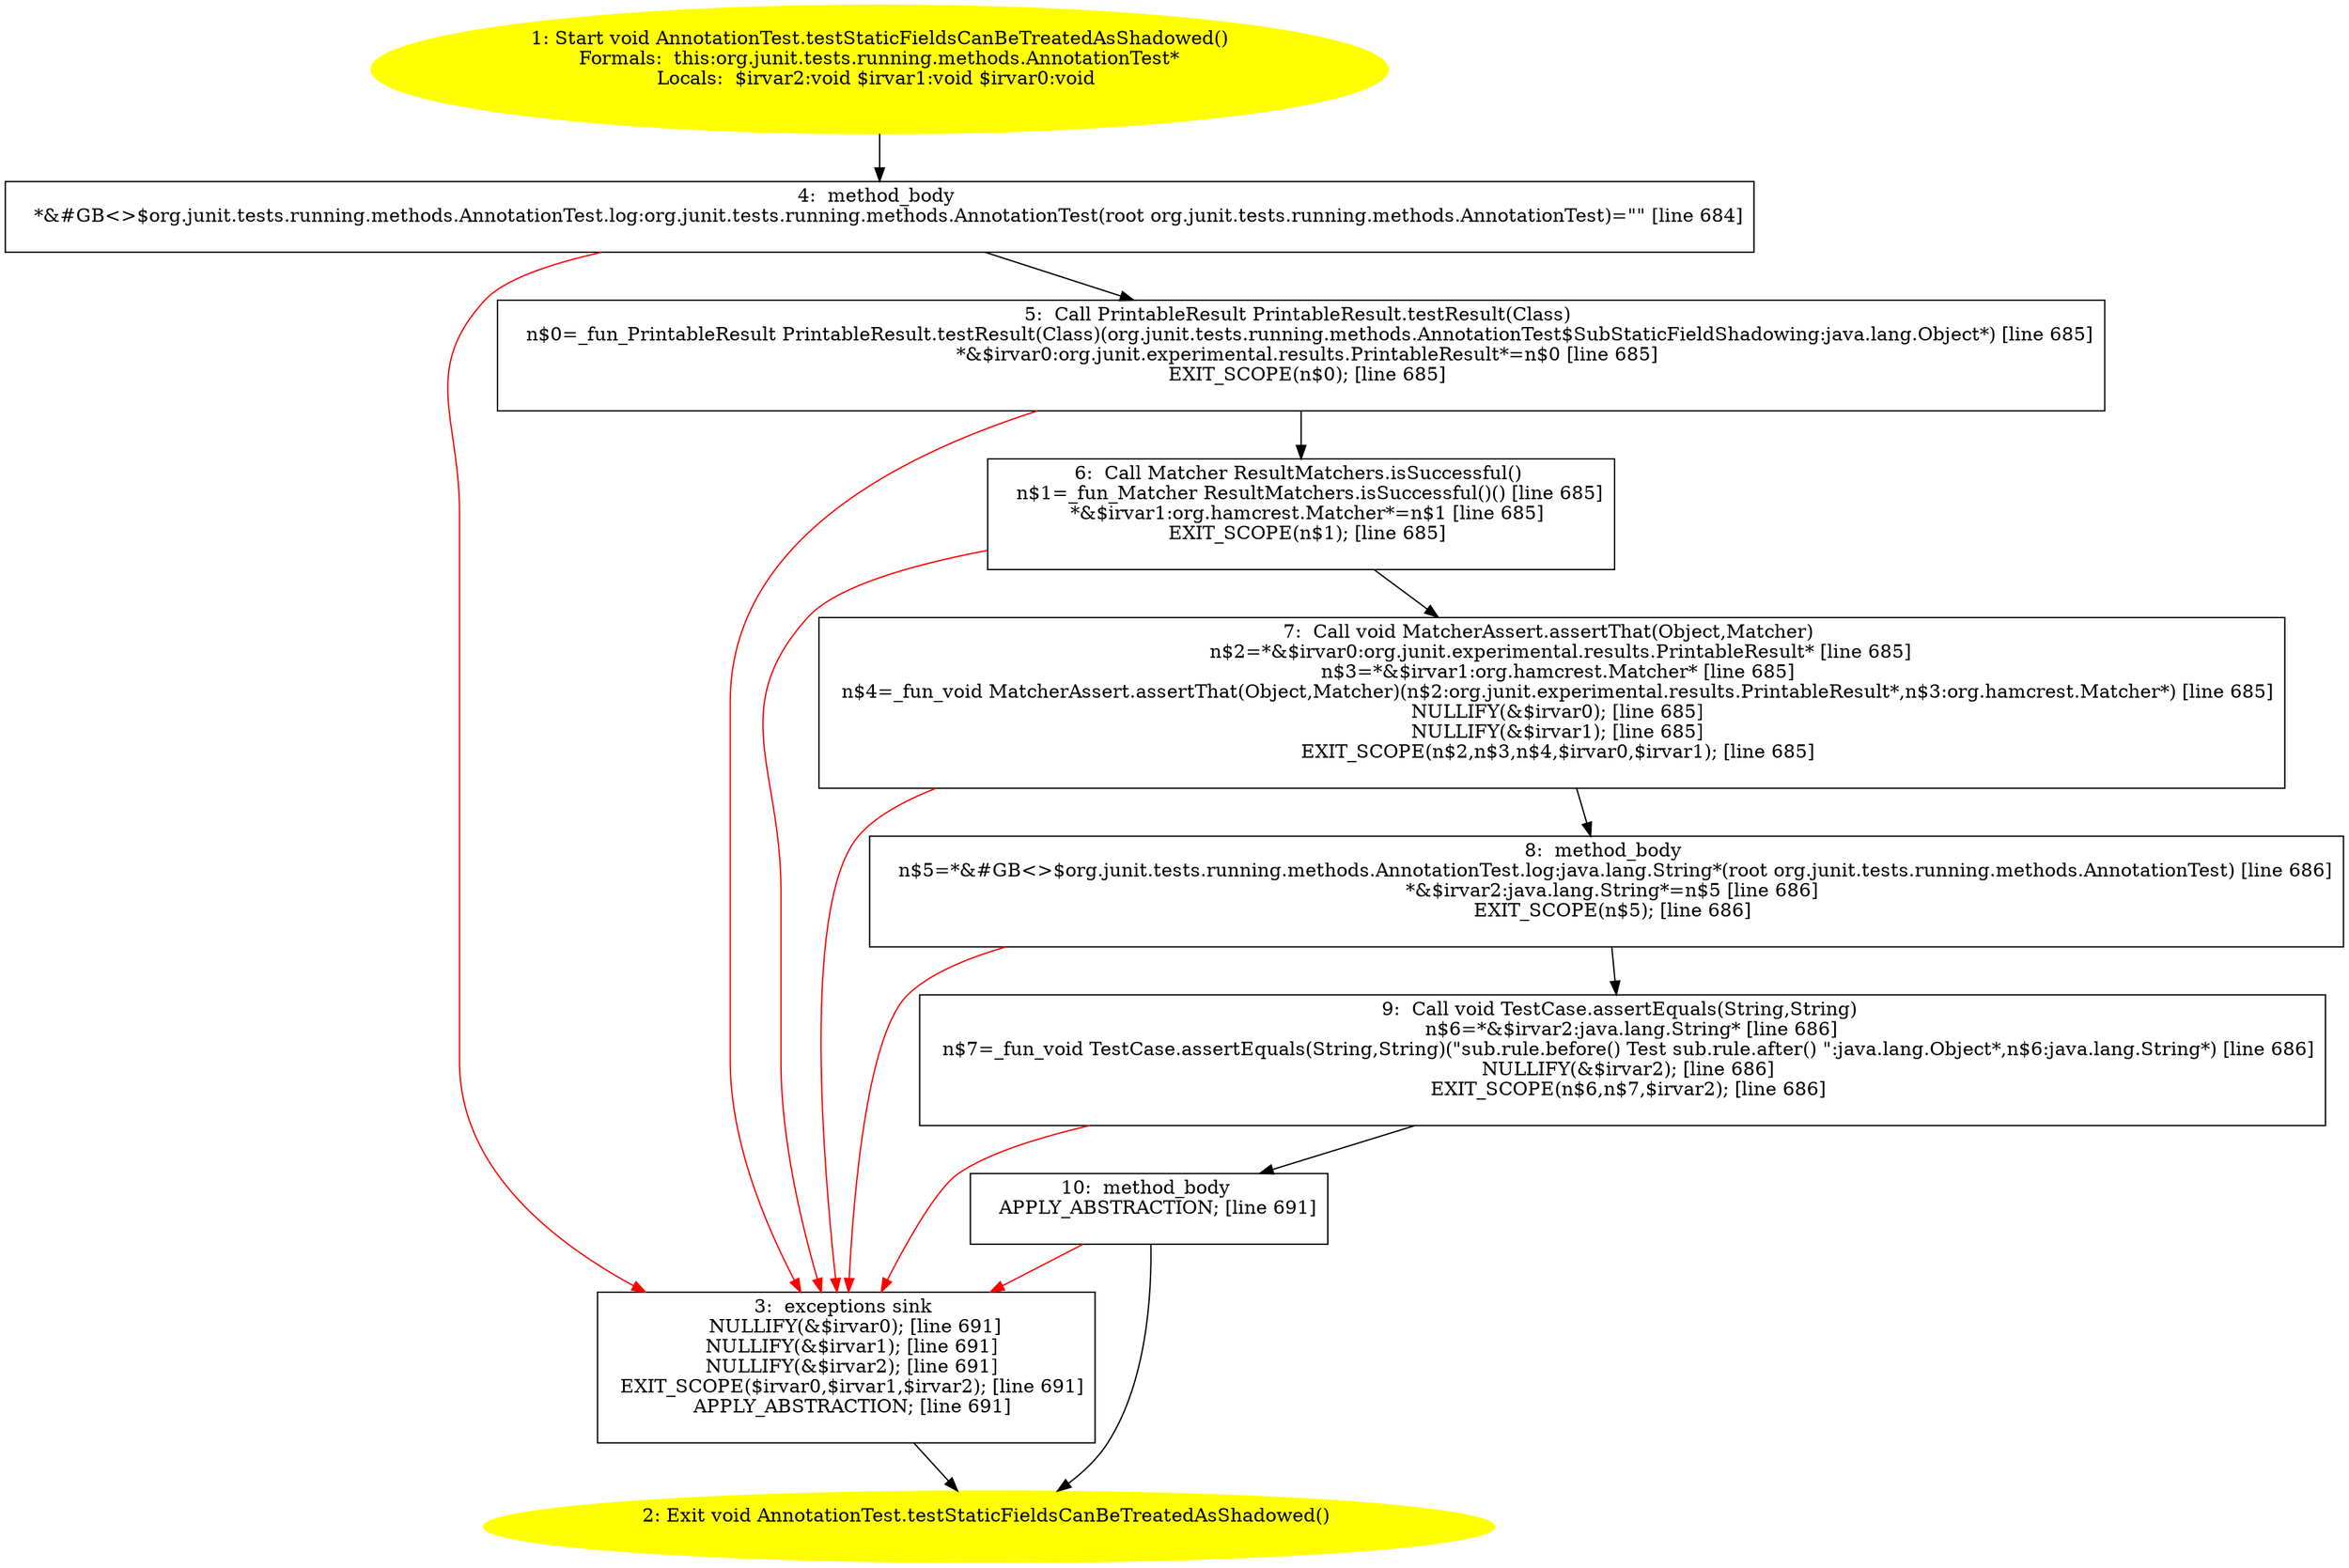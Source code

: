 /* @generated */
digraph cfg {
"org.junit.tests.running.methods.AnnotationTest.testStaticFieldsCanBeTreatedAsShadowed():void.af44e9f061ec4544540a4bd4d3f083fc_1" [label="1: Start void AnnotationTest.testStaticFieldsCanBeTreatedAsShadowed()\nFormals:  this:org.junit.tests.running.methods.AnnotationTest*\nLocals:  $irvar2:void $irvar1:void $irvar0:void \n  " color=yellow style=filled]
	

	 "org.junit.tests.running.methods.AnnotationTest.testStaticFieldsCanBeTreatedAsShadowed():void.af44e9f061ec4544540a4bd4d3f083fc_1" -> "org.junit.tests.running.methods.AnnotationTest.testStaticFieldsCanBeTreatedAsShadowed():void.af44e9f061ec4544540a4bd4d3f083fc_4" ;
"org.junit.tests.running.methods.AnnotationTest.testStaticFieldsCanBeTreatedAsShadowed():void.af44e9f061ec4544540a4bd4d3f083fc_2" [label="2: Exit void AnnotationTest.testStaticFieldsCanBeTreatedAsShadowed() \n  " color=yellow style=filled]
	

"org.junit.tests.running.methods.AnnotationTest.testStaticFieldsCanBeTreatedAsShadowed():void.af44e9f061ec4544540a4bd4d3f083fc_3" [label="3:  exceptions sink \n   NULLIFY(&$irvar0); [line 691]\n  NULLIFY(&$irvar1); [line 691]\n  NULLIFY(&$irvar2); [line 691]\n  EXIT_SCOPE($irvar0,$irvar1,$irvar2); [line 691]\n  APPLY_ABSTRACTION; [line 691]\n " shape="box"]
	

	 "org.junit.tests.running.methods.AnnotationTest.testStaticFieldsCanBeTreatedAsShadowed():void.af44e9f061ec4544540a4bd4d3f083fc_3" -> "org.junit.tests.running.methods.AnnotationTest.testStaticFieldsCanBeTreatedAsShadowed():void.af44e9f061ec4544540a4bd4d3f083fc_2" ;
"org.junit.tests.running.methods.AnnotationTest.testStaticFieldsCanBeTreatedAsShadowed():void.af44e9f061ec4544540a4bd4d3f083fc_4" [label="4:  method_body \n   *&#GB<>$org.junit.tests.running.methods.AnnotationTest.log:org.junit.tests.running.methods.AnnotationTest(root org.junit.tests.running.methods.AnnotationTest)=\"\" [line 684]\n " shape="box"]
	

	 "org.junit.tests.running.methods.AnnotationTest.testStaticFieldsCanBeTreatedAsShadowed():void.af44e9f061ec4544540a4bd4d3f083fc_4" -> "org.junit.tests.running.methods.AnnotationTest.testStaticFieldsCanBeTreatedAsShadowed():void.af44e9f061ec4544540a4bd4d3f083fc_5" ;
	 "org.junit.tests.running.methods.AnnotationTest.testStaticFieldsCanBeTreatedAsShadowed():void.af44e9f061ec4544540a4bd4d3f083fc_4" -> "org.junit.tests.running.methods.AnnotationTest.testStaticFieldsCanBeTreatedAsShadowed():void.af44e9f061ec4544540a4bd4d3f083fc_3" [color="red" ];
"org.junit.tests.running.methods.AnnotationTest.testStaticFieldsCanBeTreatedAsShadowed():void.af44e9f061ec4544540a4bd4d3f083fc_5" [label="5:  Call PrintableResult PrintableResult.testResult(Class) \n   n$0=_fun_PrintableResult PrintableResult.testResult(Class)(org.junit.tests.running.methods.AnnotationTest$SubStaticFieldShadowing:java.lang.Object*) [line 685]\n  *&$irvar0:org.junit.experimental.results.PrintableResult*=n$0 [line 685]\n  EXIT_SCOPE(n$0); [line 685]\n " shape="box"]
	

	 "org.junit.tests.running.methods.AnnotationTest.testStaticFieldsCanBeTreatedAsShadowed():void.af44e9f061ec4544540a4bd4d3f083fc_5" -> "org.junit.tests.running.methods.AnnotationTest.testStaticFieldsCanBeTreatedAsShadowed():void.af44e9f061ec4544540a4bd4d3f083fc_6" ;
	 "org.junit.tests.running.methods.AnnotationTest.testStaticFieldsCanBeTreatedAsShadowed():void.af44e9f061ec4544540a4bd4d3f083fc_5" -> "org.junit.tests.running.methods.AnnotationTest.testStaticFieldsCanBeTreatedAsShadowed():void.af44e9f061ec4544540a4bd4d3f083fc_3" [color="red" ];
"org.junit.tests.running.methods.AnnotationTest.testStaticFieldsCanBeTreatedAsShadowed():void.af44e9f061ec4544540a4bd4d3f083fc_6" [label="6:  Call Matcher ResultMatchers.isSuccessful() \n   n$1=_fun_Matcher ResultMatchers.isSuccessful()() [line 685]\n  *&$irvar1:org.hamcrest.Matcher*=n$1 [line 685]\n  EXIT_SCOPE(n$1); [line 685]\n " shape="box"]
	

	 "org.junit.tests.running.methods.AnnotationTest.testStaticFieldsCanBeTreatedAsShadowed():void.af44e9f061ec4544540a4bd4d3f083fc_6" -> "org.junit.tests.running.methods.AnnotationTest.testStaticFieldsCanBeTreatedAsShadowed():void.af44e9f061ec4544540a4bd4d3f083fc_7" ;
	 "org.junit.tests.running.methods.AnnotationTest.testStaticFieldsCanBeTreatedAsShadowed():void.af44e9f061ec4544540a4bd4d3f083fc_6" -> "org.junit.tests.running.methods.AnnotationTest.testStaticFieldsCanBeTreatedAsShadowed():void.af44e9f061ec4544540a4bd4d3f083fc_3" [color="red" ];
"org.junit.tests.running.methods.AnnotationTest.testStaticFieldsCanBeTreatedAsShadowed():void.af44e9f061ec4544540a4bd4d3f083fc_7" [label="7:  Call void MatcherAssert.assertThat(Object,Matcher) \n   n$2=*&$irvar0:org.junit.experimental.results.PrintableResult* [line 685]\n  n$3=*&$irvar1:org.hamcrest.Matcher* [line 685]\n  n$4=_fun_void MatcherAssert.assertThat(Object,Matcher)(n$2:org.junit.experimental.results.PrintableResult*,n$3:org.hamcrest.Matcher*) [line 685]\n  NULLIFY(&$irvar0); [line 685]\n  NULLIFY(&$irvar1); [line 685]\n  EXIT_SCOPE(n$2,n$3,n$4,$irvar0,$irvar1); [line 685]\n " shape="box"]
	

	 "org.junit.tests.running.methods.AnnotationTest.testStaticFieldsCanBeTreatedAsShadowed():void.af44e9f061ec4544540a4bd4d3f083fc_7" -> "org.junit.tests.running.methods.AnnotationTest.testStaticFieldsCanBeTreatedAsShadowed():void.af44e9f061ec4544540a4bd4d3f083fc_8" ;
	 "org.junit.tests.running.methods.AnnotationTest.testStaticFieldsCanBeTreatedAsShadowed():void.af44e9f061ec4544540a4bd4d3f083fc_7" -> "org.junit.tests.running.methods.AnnotationTest.testStaticFieldsCanBeTreatedAsShadowed():void.af44e9f061ec4544540a4bd4d3f083fc_3" [color="red" ];
"org.junit.tests.running.methods.AnnotationTest.testStaticFieldsCanBeTreatedAsShadowed():void.af44e9f061ec4544540a4bd4d3f083fc_8" [label="8:  method_body \n   n$5=*&#GB<>$org.junit.tests.running.methods.AnnotationTest.log:java.lang.String*(root org.junit.tests.running.methods.AnnotationTest) [line 686]\n  *&$irvar2:java.lang.String*=n$5 [line 686]\n  EXIT_SCOPE(n$5); [line 686]\n " shape="box"]
	

	 "org.junit.tests.running.methods.AnnotationTest.testStaticFieldsCanBeTreatedAsShadowed():void.af44e9f061ec4544540a4bd4d3f083fc_8" -> "org.junit.tests.running.methods.AnnotationTest.testStaticFieldsCanBeTreatedAsShadowed():void.af44e9f061ec4544540a4bd4d3f083fc_9" ;
	 "org.junit.tests.running.methods.AnnotationTest.testStaticFieldsCanBeTreatedAsShadowed():void.af44e9f061ec4544540a4bd4d3f083fc_8" -> "org.junit.tests.running.methods.AnnotationTest.testStaticFieldsCanBeTreatedAsShadowed():void.af44e9f061ec4544540a4bd4d3f083fc_3" [color="red" ];
"org.junit.tests.running.methods.AnnotationTest.testStaticFieldsCanBeTreatedAsShadowed():void.af44e9f061ec4544540a4bd4d3f083fc_9" [label="9:  Call void TestCase.assertEquals(String,String) \n   n$6=*&$irvar2:java.lang.String* [line 686]\n  n$7=_fun_void TestCase.assertEquals(String,String)(\"sub.rule.before() Test sub.rule.after() \":java.lang.Object*,n$6:java.lang.String*) [line 686]\n  NULLIFY(&$irvar2); [line 686]\n  EXIT_SCOPE(n$6,n$7,$irvar2); [line 686]\n " shape="box"]
	

	 "org.junit.tests.running.methods.AnnotationTest.testStaticFieldsCanBeTreatedAsShadowed():void.af44e9f061ec4544540a4bd4d3f083fc_9" -> "org.junit.tests.running.methods.AnnotationTest.testStaticFieldsCanBeTreatedAsShadowed():void.af44e9f061ec4544540a4bd4d3f083fc_10" ;
	 "org.junit.tests.running.methods.AnnotationTest.testStaticFieldsCanBeTreatedAsShadowed():void.af44e9f061ec4544540a4bd4d3f083fc_9" -> "org.junit.tests.running.methods.AnnotationTest.testStaticFieldsCanBeTreatedAsShadowed():void.af44e9f061ec4544540a4bd4d3f083fc_3" [color="red" ];
"org.junit.tests.running.methods.AnnotationTest.testStaticFieldsCanBeTreatedAsShadowed():void.af44e9f061ec4544540a4bd4d3f083fc_10" [label="10:  method_body \n   APPLY_ABSTRACTION; [line 691]\n " shape="box"]
	

	 "org.junit.tests.running.methods.AnnotationTest.testStaticFieldsCanBeTreatedAsShadowed():void.af44e9f061ec4544540a4bd4d3f083fc_10" -> "org.junit.tests.running.methods.AnnotationTest.testStaticFieldsCanBeTreatedAsShadowed():void.af44e9f061ec4544540a4bd4d3f083fc_2" ;
	 "org.junit.tests.running.methods.AnnotationTest.testStaticFieldsCanBeTreatedAsShadowed():void.af44e9f061ec4544540a4bd4d3f083fc_10" -> "org.junit.tests.running.methods.AnnotationTest.testStaticFieldsCanBeTreatedAsShadowed():void.af44e9f061ec4544540a4bd4d3f083fc_3" [color="red" ];
}
